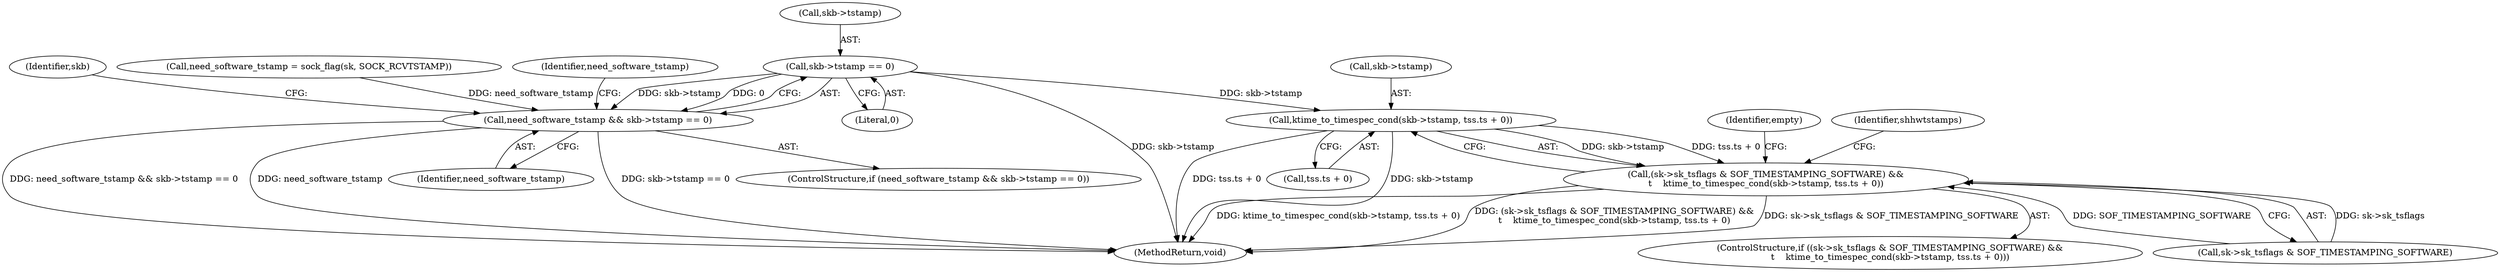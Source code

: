 digraph "0_linux_8605330aac5a5785630aec8f64378a54891937cc_0@pointer" {
"1000125" [label="(Call,skb->tstamp == 0)"];
"1000123" [label="(Call,need_software_tstamp && skb->tstamp == 0)"];
"1000182" [label="(Call,ktime_to_timespec_cond(skb->tstamp, tss.ts + 0))"];
"1000176" [label="(Call,(sk->sk_tsflags & SOF_TIMESTAMPING_SOFTWARE) &&\n\t    ktime_to_timespec_cond(skb->tstamp, tss.ts + 0))"];
"1000175" [label="(ControlStructure,if ((sk->sk_tsflags & SOF_TIMESTAMPING_SOFTWARE) &&\n\t    ktime_to_timespec_cond(skb->tstamp, tss.ts + 0)))"];
"1000186" [label="(Call,tss.ts + 0)"];
"1000123" [label="(Call,need_software_tstamp && skb->tstamp == 0)"];
"1000131" [label="(Identifier,skb)"];
"1000196" [label="(Identifier,shhwtstamps)"];
"1000250" [label="(MethodReturn,void)"];
"1000183" [label="(Call,skb->tstamp)"];
"1000177" [label="(Call,sk->sk_tsflags & SOF_TIMESTAMPING_SOFTWARE)"];
"1000125" [label="(Call,skb->tstamp == 0)"];
"1000122" [label="(ControlStructure,if (need_software_tstamp && skb->tstamp == 0))"];
"1000107" [label="(Call,need_software_tstamp = sock_flag(sk, SOCK_RCVTSTAMP))"];
"1000192" [label="(Identifier,empty)"];
"1000176" [label="(Call,(sk->sk_tsflags & SOF_TIMESTAMPING_SOFTWARE) &&\n\t    ktime_to_timespec_cond(skb->tstamp, tss.ts + 0))"];
"1000129" [label="(Literal,0)"];
"1000124" [label="(Identifier,need_software_tstamp)"];
"1000133" [label="(Identifier,need_software_tstamp)"];
"1000182" [label="(Call,ktime_to_timespec_cond(skb->tstamp, tss.ts + 0))"];
"1000126" [label="(Call,skb->tstamp)"];
"1000125" -> "1000123"  [label="AST: "];
"1000125" -> "1000129"  [label="CFG: "];
"1000126" -> "1000125"  [label="AST: "];
"1000129" -> "1000125"  [label="AST: "];
"1000123" -> "1000125"  [label="CFG: "];
"1000125" -> "1000250"  [label="DDG: skb->tstamp"];
"1000125" -> "1000123"  [label="DDG: skb->tstamp"];
"1000125" -> "1000123"  [label="DDG: 0"];
"1000125" -> "1000182"  [label="DDG: skb->tstamp"];
"1000123" -> "1000122"  [label="AST: "];
"1000123" -> "1000124"  [label="CFG: "];
"1000124" -> "1000123"  [label="AST: "];
"1000131" -> "1000123"  [label="CFG: "];
"1000133" -> "1000123"  [label="CFG: "];
"1000123" -> "1000250"  [label="DDG: skb->tstamp == 0"];
"1000123" -> "1000250"  [label="DDG: need_software_tstamp && skb->tstamp == 0"];
"1000123" -> "1000250"  [label="DDG: need_software_tstamp"];
"1000107" -> "1000123"  [label="DDG: need_software_tstamp"];
"1000182" -> "1000176"  [label="AST: "];
"1000182" -> "1000186"  [label="CFG: "];
"1000183" -> "1000182"  [label="AST: "];
"1000186" -> "1000182"  [label="AST: "];
"1000176" -> "1000182"  [label="CFG: "];
"1000182" -> "1000250"  [label="DDG: tss.ts + 0"];
"1000182" -> "1000250"  [label="DDG: skb->tstamp"];
"1000182" -> "1000176"  [label="DDG: skb->tstamp"];
"1000182" -> "1000176"  [label="DDG: tss.ts + 0"];
"1000176" -> "1000175"  [label="AST: "];
"1000176" -> "1000177"  [label="CFG: "];
"1000177" -> "1000176"  [label="AST: "];
"1000192" -> "1000176"  [label="CFG: "];
"1000196" -> "1000176"  [label="CFG: "];
"1000176" -> "1000250"  [label="DDG: ktime_to_timespec_cond(skb->tstamp, tss.ts + 0)"];
"1000176" -> "1000250"  [label="DDG: (sk->sk_tsflags & SOF_TIMESTAMPING_SOFTWARE) &&\n\t    ktime_to_timespec_cond(skb->tstamp, tss.ts + 0)"];
"1000176" -> "1000250"  [label="DDG: sk->sk_tsflags & SOF_TIMESTAMPING_SOFTWARE"];
"1000177" -> "1000176"  [label="DDG: sk->sk_tsflags"];
"1000177" -> "1000176"  [label="DDG: SOF_TIMESTAMPING_SOFTWARE"];
}
